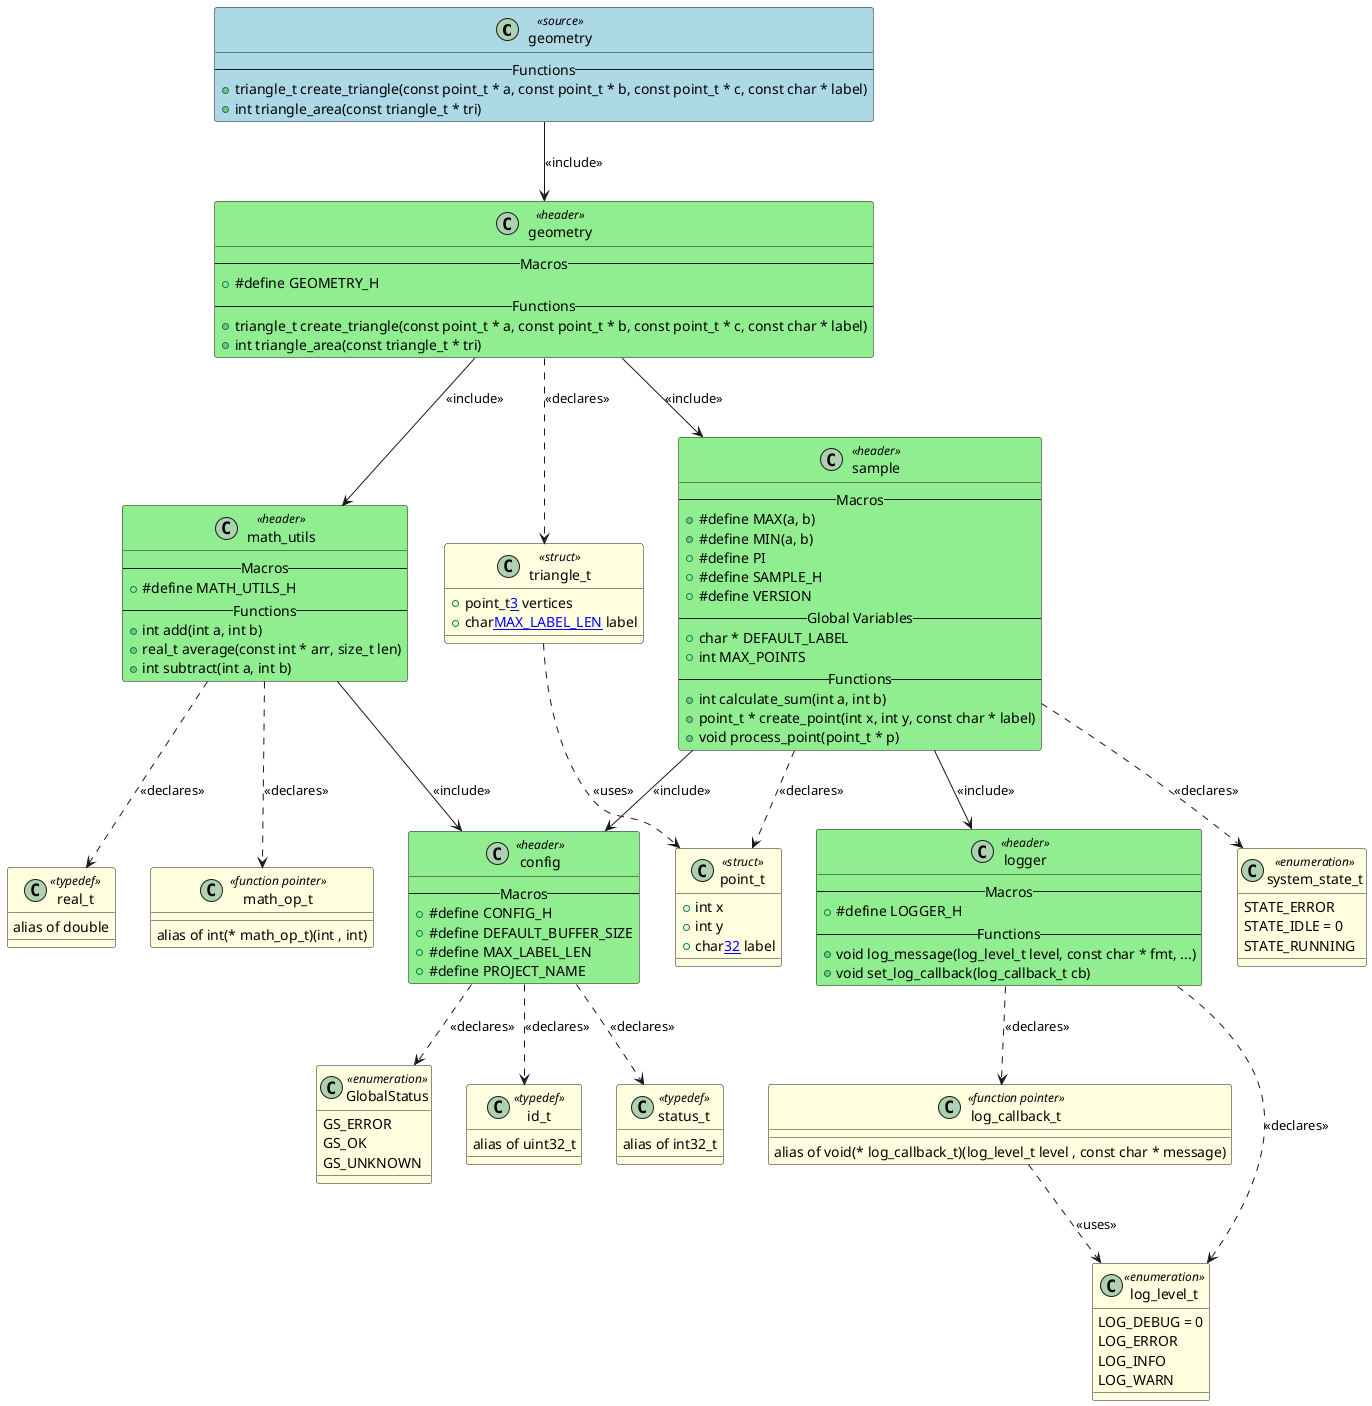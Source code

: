 @startuml geometry

class "geometry" as GEOMETRY <<source>> #LightBlue
{
    -- Functions --
    + triangle_t create_triangle(const point_t * a, const point_t * b, const point_t * c, const char * label)
    + int triangle_area(const triangle_t * tri)
}

class "config" as HEADER_CONFIG <<header>> #LightGreen
{
    -- Macros --
    + #define CONFIG_H
    + #define DEFAULT_BUFFER_SIZE
    + #define MAX_LABEL_LEN
    + #define PROJECT_NAME
}

class "geometry" as HEADER_GEOMETRY <<header>> #LightGreen
{
    -- Macros --
    + #define GEOMETRY_H
    -- Functions --
    + triangle_t create_triangle(const point_t * a, const point_t * b, const point_t * c, const char * label)
    + int triangle_area(const triangle_t * tri)
}

class "logger" as HEADER_LOGGER <<header>> #LightGreen
{
    -- Macros --
    + #define LOGGER_H
    -- Functions --
    + void log_message(log_level_t level, const char * fmt, ...)
    + void set_log_callback(log_callback_t cb)
}

class "math_utils" as HEADER_MATH_UTILS <<header>> #LightGreen
{
    -- Macros --
    + #define MATH_UTILS_H
    -- Functions --
    + int add(int a, int b)
    + real_t average(const int * arr, size_t len)
    + int subtract(int a, int b)
}

class "sample" as HEADER_SAMPLE <<header>> #LightGreen
{
    -- Macros --
    + #define MAX(a, b)
    + #define MIN(a, b)
    + #define PI
    + #define SAMPLE_H
    + #define VERSION
    -- Global Variables --
    + char * DEFAULT_LABEL
    + int MAX_POINTS
    -- Functions --
    + int calculate_sum(int a, int b)
    + point_t * create_point(int x, int y, const char * label)
    + void process_point(point_t * p)
}

class "GlobalStatus" as TYPEDEF_GLOBALSTATUS <<enumeration>> #LightYellow
{
    GS_ERROR
    GS_OK
    GS_UNKNOWN
}

class "id_t" as TYPEDEF_ID_T <<typedef>> #LightYellow
{
    alias of uint32_t
}

class "status_t" as TYPEDEF_STATUS_T <<typedef>> #LightYellow
{
    alias of int32_t
}

class "triangle_t" as TYPEDEF_TRIANGLE_T <<struct>> #LightYellow
{
    + point_t[[3]] vertices
    + char[[MAX_LABEL_LEN]] label
}

class "log_level_t" as TYPEDEF_LOG_LEVEL_T <<enumeration>> #LightYellow
{
    LOG_DEBUG = 0
    LOG_ERROR
    LOG_INFO
    LOG_WARN
}

class "log_callback_t" as TYPEDEF_LOG_CALLBACK_T <<function pointer>> #LightYellow
{
    alias of void(* log_callback_t)(log_level_t level , const char * message)
}

class "math_op_t" as TYPEDEF_MATH_OP_T <<function pointer>> #LightYellow
{
    alias of int(* math_op_t)(int , int)
}

class "real_t" as TYPEDEF_REAL_T <<typedef>> #LightYellow
{
    alias of double
}

class "point_t" as TYPEDEF_POINT_T <<struct>> #LightYellow
{
    + int x
    + int y
    + char[[32]] label
}

class "system_state_t" as TYPEDEF_SYSTEM_STATE_T <<enumeration>> #LightYellow
{
    STATE_ERROR
    STATE_IDLE = 0
    STATE_RUNNING
}


' Include relationships
GEOMETRY --> HEADER_GEOMETRY : <<include>>
HEADER_GEOMETRY --> HEADER_MATH_UTILS : <<include>>
HEADER_GEOMETRY --> HEADER_SAMPLE : <<include>>
HEADER_MATH_UTILS --> HEADER_CONFIG : <<include>>
HEADER_SAMPLE --> HEADER_CONFIG : <<include>>
HEADER_SAMPLE --> HEADER_LOGGER : <<include>>

' Declaration relationships
HEADER_CONFIG ..> TYPEDEF_GLOBALSTATUS : <<declares>>
HEADER_CONFIG ..> TYPEDEF_ID_T : <<declares>>
HEADER_CONFIG ..> TYPEDEF_STATUS_T : <<declares>>
HEADER_GEOMETRY ..> TYPEDEF_TRIANGLE_T : <<declares>>
HEADER_LOGGER ..> TYPEDEF_LOG_LEVEL_T : <<declares>>
HEADER_LOGGER ..> TYPEDEF_LOG_CALLBACK_T : <<declares>>
HEADER_MATH_UTILS ..> TYPEDEF_MATH_OP_T : <<declares>>
HEADER_MATH_UTILS ..> TYPEDEF_REAL_T : <<declares>>
HEADER_SAMPLE ..> TYPEDEF_POINT_T : <<declares>>
HEADER_SAMPLE ..> TYPEDEF_SYSTEM_STATE_T : <<declares>>

' Uses relationships
TYPEDEF_TRIANGLE_T ..> TYPEDEF_POINT_T : <<uses>>
TYPEDEF_LOG_CALLBACK_T ..> TYPEDEF_LOG_LEVEL_T : <<uses>>

@enduml